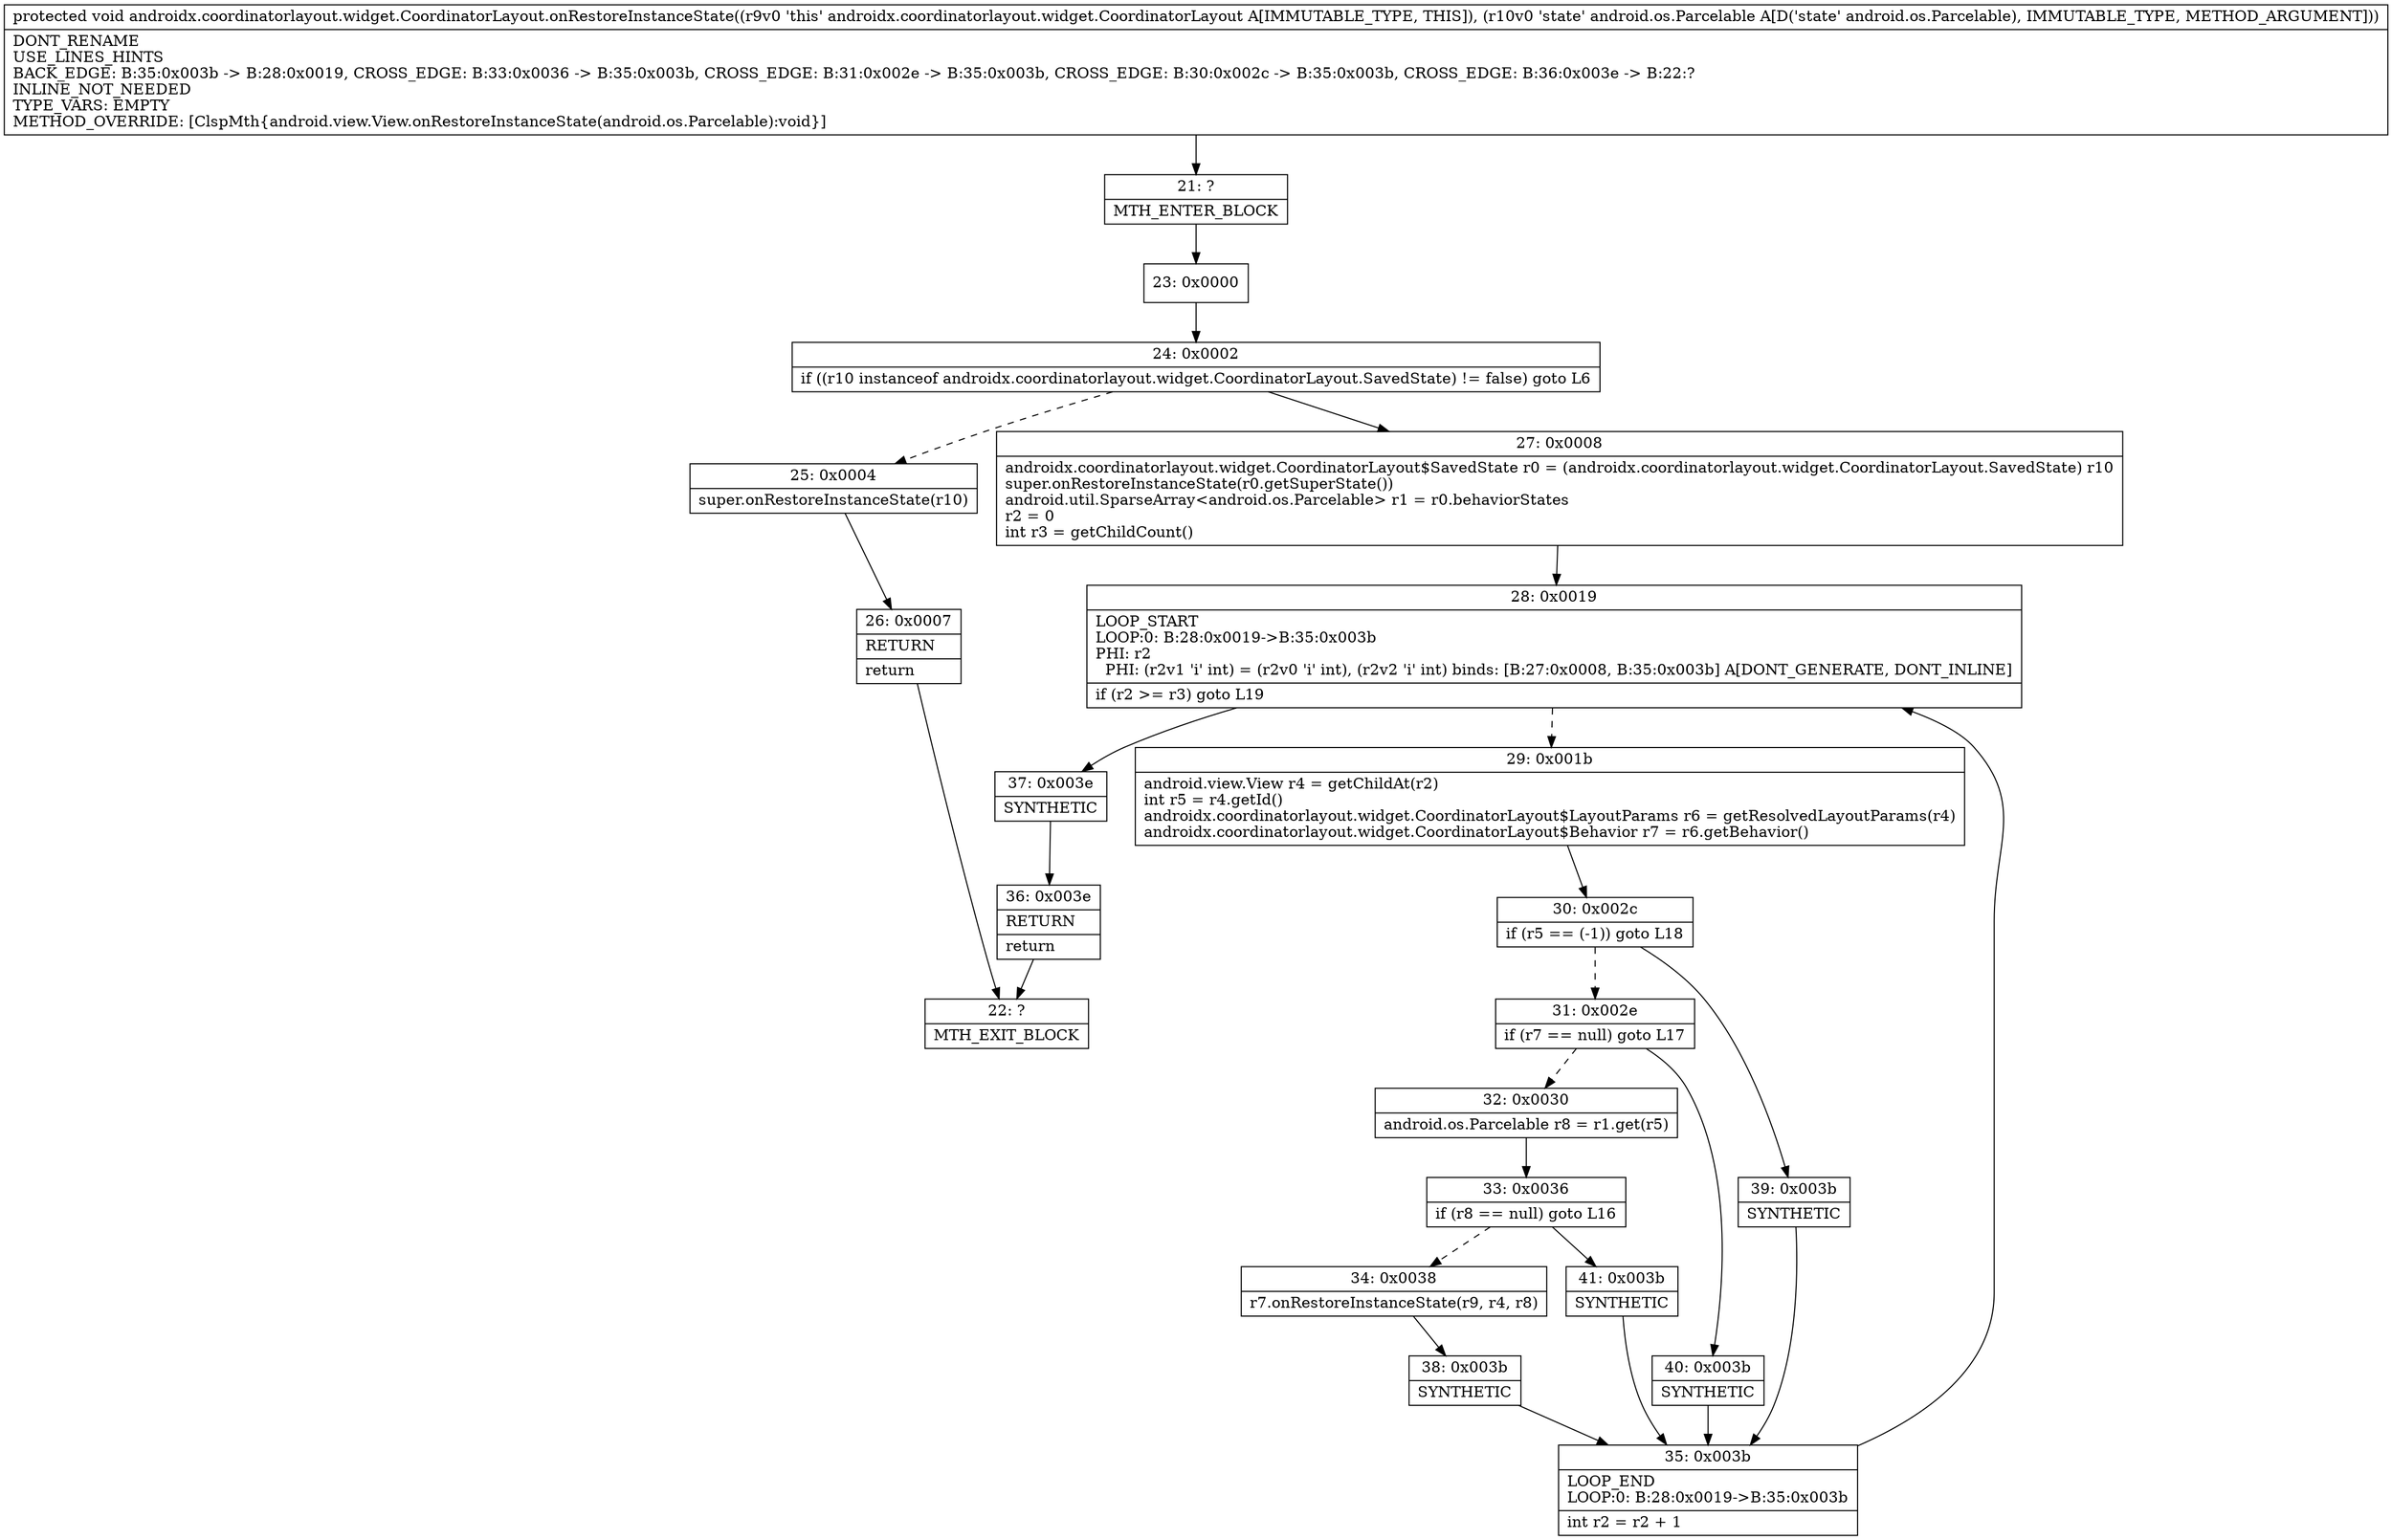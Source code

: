 digraph "CFG forandroidx.coordinatorlayout.widget.CoordinatorLayout.onRestoreInstanceState(Landroid\/os\/Parcelable;)V" {
Node_21 [shape=record,label="{21\:\ ?|MTH_ENTER_BLOCK\l}"];
Node_23 [shape=record,label="{23\:\ 0x0000}"];
Node_24 [shape=record,label="{24\:\ 0x0002|if ((r10 instanceof androidx.coordinatorlayout.widget.CoordinatorLayout.SavedState) != false) goto L6\l}"];
Node_25 [shape=record,label="{25\:\ 0x0004|super.onRestoreInstanceState(r10)\l}"];
Node_26 [shape=record,label="{26\:\ 0x0007|RETURN\l|return\l}"];
Node_22 [shape=record,label="{22\:\ ?|MTH_EXIT_BLOCK\l}"];
Node_27 [shape=record,label="{27\:\ 0x0008|androidx.coordinatorlayout.widget.CoordinatorLayout$SavedState r0 = (androidx.coordinatorlayout.widget.CoordinatorLayout.SavedState) r10\lsuper.onRestoreInstanceState(r0.getSuperState())\landroid.util.SparseArray\<android.os.Parcelable\> r1 = r0.behaviorStates\lr2 = 0\lint r3 = getChildCount()\l}"];
Node_28 [shape=record,label="{28\:\ 0x0019|LOOP_START\lLOOP:0: B:28:0x0019\-\>B:35:0x003b\lPHI: r2 \l  PHI: (r2v1 'i' int) = (r2v0 'i' int), (r2v2 'i' int) binds: [B:27:0x0008, B:35:0x003b] A[DONT_GENERATE, DONT_INLINE]\l|if (r2 \>= r3) goto L19\l}"];
Node_29 [shape=record,label="{29\:\ 0x001b|android.view.View r4 = getChildAt(r2)\lint r5 = r4.getId()\landroidx.coordinatorlayout.widget.CoordinatorLayout$LayoutParams r6 = getResolvedLayoutParams(r4)\landroidx.coordinatorlayout.widget.CoordinatorLayout$Behavior r7 = r6.getBehavior()\l}"];
Node_30 [shape=record,label="{30\:\ 0x002c|if (r5 == (\-1)) goto L18\l}"];
Node_31 [shape=record,label="{31\:\ 0x002e|if (r7 == null) goto L17\l}"];
Node_32 [shape=record,label="{32\:\ 0x0030|android.os.Parcelable r8 = r1.get(r5)\l}"];
Node_33 [shape=record,label="{33\:\ 0x0036|if (r8 == null) goto L16\l}"];
Node_34 [shape=record,label="{34\:\ 0x0038|r7.onRestoreInstanceState(r9, r4, r8)\l}"];
Node_38 [shape=record,label="{38\:\ 0x003b|SYNTHETIC\l}"];
Node_35 [shape=record,label="{35\:\ 0x003b|LOOP_END\lLOOP:0: B:28:0x0019\-\>B:35:0x003b\l|int r2 = r2 + 1\l}"];
Node_41 [shape=record,label="{41\:\ 0x003b|SYNTHETIC\l}"];
Node_40 [shape=record,label="{40\:\ 0x003b|SYNTHETIC\l}"];
Node_39 [shape=record,label="{39\:\ 0x003b|SYNTHETIC\l}"];
Node_37 [shape=record,label="{37\:\ 0x003e|SYNTHETIC\l}"];
Node_36 [shape=record,label="{36\:\ 0x003e|RETURN\l|return\l}"];
MethodNode[shape=record,label="{protected void androidx.coordinatorlayout.widget.CoordinatorLayout.onRestoreInstanceState((r9v0 'this' androidx.coordinatorlayout.widget.CoordinatorLayout A[IMMUTABLE_TYPE, THIS]), (r10v0 'state' android.os.Parcelable A[D('state' android.os.Parcelable), IMMUTABLE_TYPE, METHOD_ARGUMENT]))  | DONT_RENAME\lUSE_LINES_HINTS\lBACK_EDGE: B:35:0x003b \-\> B:28:0x0019, CROSS_EDGE: B:33:0x0036 \-\> B:35:0x003b, CROSS_EDGE: B:31:0x002e \-\> B:35:0x003b, CROSS_EDGE: B:30:0x002c \-\> B:35:0x003b, CROSS_EDGE: B:36:0x003e \-\> B:22:?\lINLINE_NOT_NEEDED\lTYPE_VARS: EMPTY\lMETHOD_OVERRIDE: [ClspMth\{android.view.View.onRestoreInstanceState(android.os.Parcelable):void\}]\l}"];
MethodNode -> Node_21;Node_21 -> Node_23;
Node_23 -> Node_24;
Node_24 -> Node_25[style=dashed];
Node_24 -> Node_27;
Node_25 -> Node_26;
Node_26 -> Node_22;
Node_27 -> Node_28;
Node_28 -> Node_29[style=dashed];
Node_28 -> Node_37;
Node_29 -> Node_30;
Node_30 -> Node_31[style=dashed];
Node_30 -> Node_39;
Node_31 -> Node_32[style=dashed];
Node_31 -> Node_40;
Node_32 -> Node_33;
Node_33 -> Node_34[style=dashed];
Node_33 -> Node_41;
Node_34 -> Node_38;
Node_38 -> Node_35;
Node_35 -> Node_28;
Node_41 -> Node_35;
Node_40 -> Node_35;
Node_39 -> Node_35;
Node_37 -> Node_36;
Node_36 -> Node_22;
}

